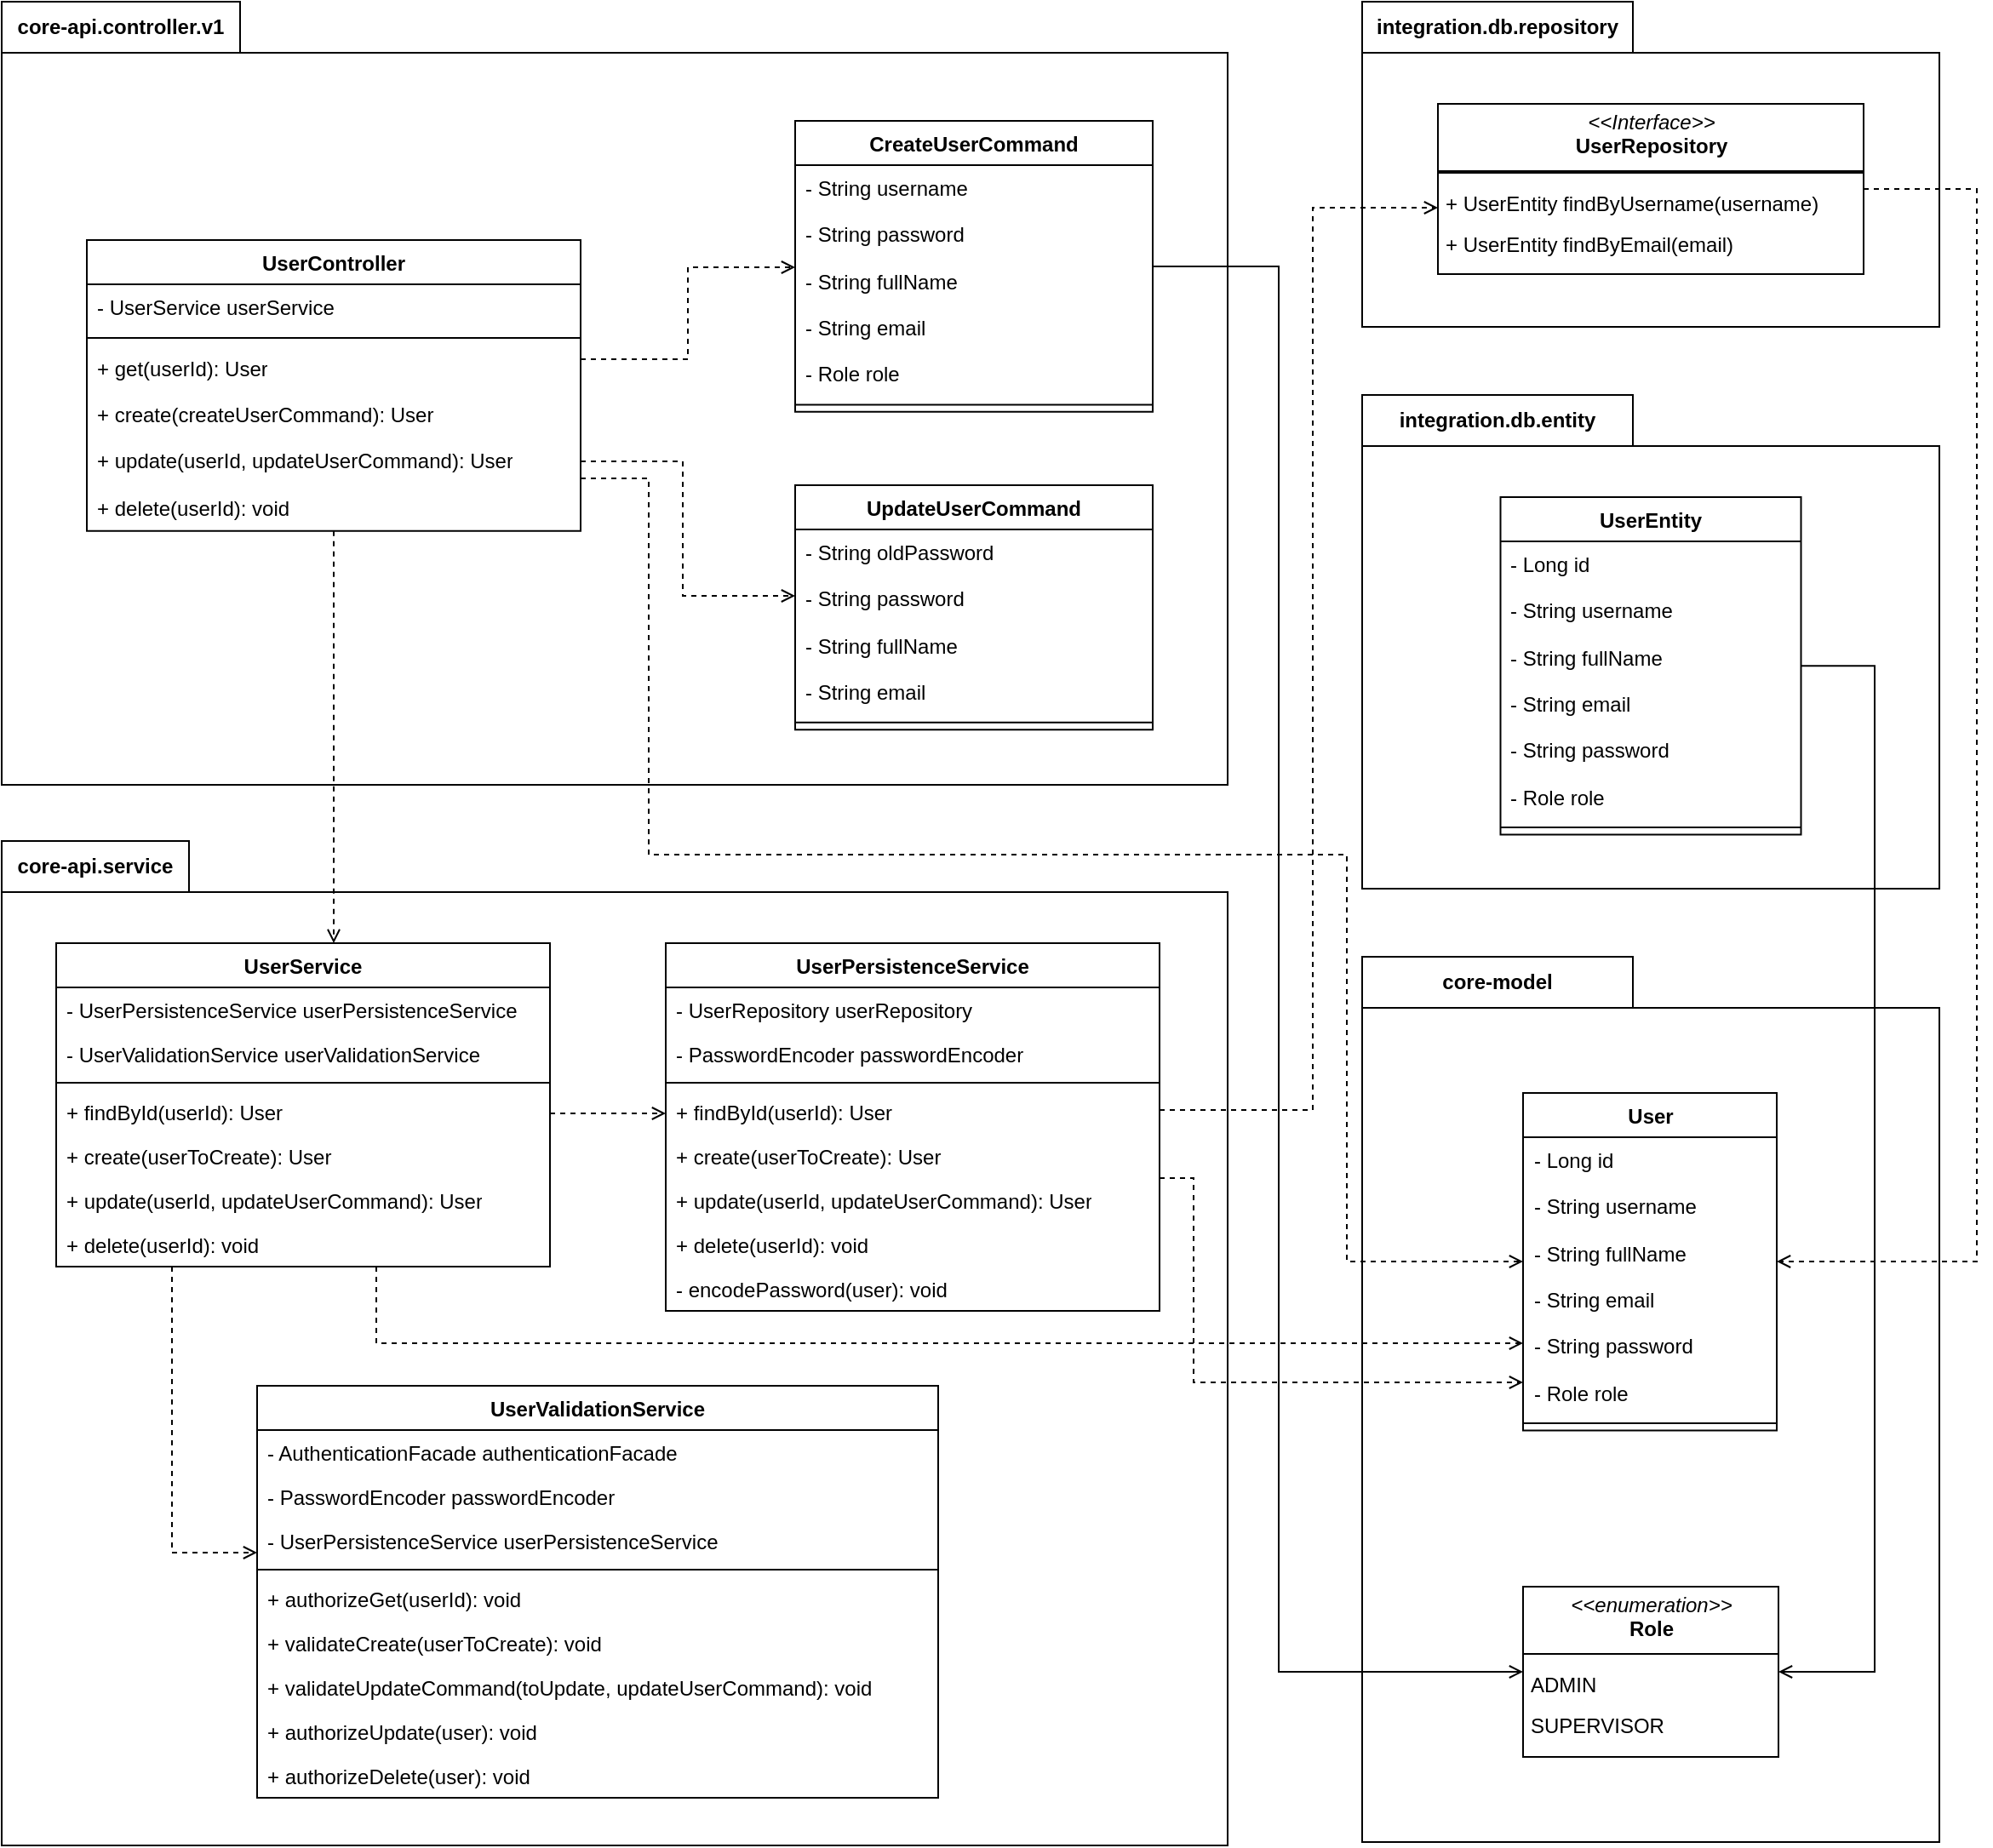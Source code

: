 <mxfile version="23.1.5" type="device">
  <diagram id="C5RBs43oDa-KdzZeNtuy" name="Page-1">
    <mxGraphModel dx="2441" dy="2596" grid="1" gridSize="10" guides="1" tooltips="1" connect="1" arrows="1" fold="1" page="1" pageScale="1" pageWidth="827" pageHeight="1169" math="0" shadow="0">
      <root>
        <mxCell id="WIyWlLk6GJQsqaUBKTNV-0" />
        <mxCell id="WIyWlLk6GJQsqaUBKTNV-1" parent="WIyWlLk6GJQsqaUBKTNV-0" />
        <mxCell id="2i044We6pkw58HE6b8VH-63" value="core-api.service" style="shape=folder;fontStyle=1;tabWidth=110;tabHeight=30;tabPosition=left;html=1;boundedLbl=1;labelInHeader=1;container=0;collapsible=0;whiteSpace=wrap;" parent="WIyWlLk6GJQsqaUBKTNV-1" vertex="1">
          <mxGeometry x="80" y="-618" width="720" height="590" as="geometry" />
        </mxCell>
        <mxCell id="2i044We6pkw58HE6b8VH-64" value="core-api.controller.v1" style="shape=folder;fontStyle=1;tabWidth=140;tabHeight=30;tabPosition=left;html=1;boundedLbl=1;labelInHeader=1;container=1;collapsible=0;whiteSpace=wrap;" parent="WIyWlLk6GJQsqaUBKTNV-1" vertex="1">
          <mxGeometry x="80" y="-1111" width="720" height="460" as="geometry" />
        </mxCell>
        <mxCell id="2i044We6pkw58HE6b8VH-65" value="" style="html=1;strokeColor=none;resizeWidth=1;resizeHeight=1;fillColor=none;part=1;connectable=0;allowArrows=0;deletable=0;whiteSpace=wrap;" parent="2i044We6pkw58HE6b8VH-64" vertex="1">
          <mxGeometry width="720.0" height="296.24" relative="1" as="geometry">
            <mxPoint y="30" as="offset" />
          </mxGeometry>
        </mxCell>
        <mxCell id="2i044We6pkw58HE6b8VH-66" value="" style="html=1;strokeColor=none;resizeWidth=1;resizeHeight=1;fillColor=none;part=1;connectable=0;allowArrows=0;deletable=0;whiteSpace=wrap;" parent="2i044We6pkw58HE6b8VH-64" vertex="1">
          <mxGeometry width="720.0" height="296.24" relative="1" as="geometry">
            <mxPoint x="10" y="40" as="offset" />
          </mxGeometry>
        </mxCell>
        <mxCell id="2i044We6pkw58HE6b8VH-93" value="UserController" style="swimlane;fontStyle=1;align=center;verticalAlign=top;childLayout=stackLayout;horizontal=1;startSize=26;horizontalStack=0;resizeParent=1;resizeParentMax=0;resizeLast=0;collapsible=1;marginBottom=0;whiteSpace=wrap;html=1;" parent="2i044We6pkw58HE6b8VH-64" vertex="1">
          <mxGeometry x="50" y="140.003" width="290" height="170.9" as="geometry" />
        </mxCell>
        <mxCell id="2i044We6pkw58HE6b8VH-94" value="- UserService userService" style="text;strokeColor=none;fillColor=none;align=left;verticalAlign=top;spacingLeft=4;spacingRight=4;overflow=hidden;rotatable=0;points=[[0,0.5],[1,0.5]];portConstraint=eastwest;whiteSpace=wrap;html=1;" parent="2i044We6pkw58HE6b8VH-93" vertex="1">
          <mxGeometry y="26" width="290" height="27.3" as="geometry" />
        </mxCell>
        <mxCell id="2i044We6pkw58HE6b8VH-97" value="" style="line;strokeWidth=1;fillColor=none;align=left;verticalAlign=middle;spacingTop=-1;spacingLeft=3;spacingRight=3;rotatable=0;labelPosition=right;points=[];portConstraint=eastwest;strokeColor=inherit;" parent="2i044We6pkw58HE6b8VH-93" vertex="1">
          <mxGeometry y="53.3" width="290" height="8.4" as="geometry" />
        </mxCell>
        <mxCell id="2i044We6pkw58HE6b8VH-98" value="+ get(userId): User" style="text;strokeColor=none;fillColor=none;align=left;verticalAlign=top;spacingLeft=4;spacingRight=4;overflow=hidden;rotatable=0;points=[[0,0.5],[1,0.5]];portConstraint=eastwest;whiteSpace=wrap;html=1;" parent="2i044We6pkw58HE6b8VH-93" vertex="1">
          <mxGeometry y="61.7" width="290" height="27.3" as="geometry" />
        </mxCell>
        <mxCell id="2i044We6pkw58HE6b8VH-178" value="+ create(createUserCommand): User" style="text;strokeColor=none;fillColor=none;align=left;verticalAlign=top;spacingLeft=4;spacingRight=4;overflow=hidden;rotatable=0;points=[[0,0.5],[1,0.5]];portConstraint=eastwest;whiteSpace=wrap;html=1;" parent="2i044We6pkw58HE6b8VH-93" vertex="1">
          <mxGeometry y="89" width="290" height="27.3" as="geometry" />
        </mxCell>
        <mxCell id="2i044We6pkw58HE6b8VH-179" value="+ update(userId, updateUserCommand): User" style="text;strokeColor=none;fillColor=none;align=left;verticalAlign=top;spacingLeft=4;spacingRight=4;overflow=hidden;rotatable=0;points=[[0,0.5],[1,0.5]];portConstraint=eastwest;whiteSpace=wrap;html=1;" parent="2i044We6pkw58HE6b8VH-93" vertex="1">
          <mxGeometry y="116.3" width="290" height="27.3" as="geometry" />
        </mxCell>
        <mxCell id="2i044We6pkw58HE6b8VH-180" value="+ delete(userId): void" style="text;strokeColor=none;fillColor=none;align=left;verticalAlign=top;spacingLeft=4;spacingRight=4;overflow=hidden;rotatable=0;points=[[0,0.5],[1,0.5]];portConstraint=eastwest;whiteSpace=wrap;html=1;" parent="2i044We6pkw58HE6b8VH-93" vertex="1">
          <mxGeometry y="143.6" width="290" height="27.3" as="geometry" />
        </mxCell>
        <mxCell id="2i044We6pkw58HE6b8VH-209" value="CreateUserCommand" style="swimlane;fontStyle=1;align=center;verticalAlign=top;childLayout=stackLayout;horizontal=1;startSize=26;horizontalStack=0;resizeParent=1;resizeParentMax=0;resizeLast=0;collapsible=1;marginBottom=0;whiteSpace=wrap;html=1;" parent="2i044We6pkw58HE6b8VH-64" vertex="1">
          <mxGeometry x="466" y="70" width="210" height="170.9" as="geometry" />
        </mxCell>
        <mxCell id="2i044We6pkw58HE6b8VH-210" value="- String username" style="text;strokeColor=none;fillColor=none;align=left;verticalAlign=top;spacingLeft=4;spacingRight=4;overflow=hidden;rotatable=0;points=[[0,0.5],[1,0.5]];portConstraint=eastwest;whiteSpace=wrap;html=1;" parent="2i044We6pkw58HE6b8VH-209" vertex="1">
          <mxGeometry y="26" width="210" height="27.3" as="geometry" />
        </mxCell>
        <mxCell id="2i044We6pkw58HE6b8VH-211" value="- String password" style="text;strokeColor=none;fillColor=none;align=left;verticalAlign=top;spacingLeft=4;spacingRight=4;overflow=hidden;rotatable=0;points=[[0,0.5],[1,0.5]];portConstraint=eastwest;whiteSpace=wrap;html=1;" parent="2i044We6pkw58HE6b8VH-209" vertex="1">
          <mxGeometry y="53.3" width="210" height="27.3" as="geometry" />
        </mxCell>
        <mxCell id="2i044We6pkw58HE6b8VH-219" value="- String fullName" style="text;strokeColor=none;fillColor=none;align=left;verticalAlign=top;spacingLeft=4;spacingRight=4;overflow=hidden;rotatable=0;points=[[0,0.5],[1,0.5]];portConstraint=eastwest;whiteSpace=wrap;html=1;" parent="2i044We6pkw58HE6b8VH-209" vertex="1">
          <mxGeometry y="80.6" width="210" height="27.3" as="geometry" />
        </mxCell>
        <mxCell id="2i044We6pkw58HE6b8VH-218" value="- String email" style="text;strokeColor=none;fillColor=none;align=left;verticalAlign=top;spacingLeft=4;spacingRight=4;overflow=hidden;rotatable=0;points=[[0,0.5],[1,0.5]];portConstraint=eastwest;whiteSpace=wrap;html=1;" parent="2i044We6pkw58HE6b8VH-209" vertex="1">
          <mxGeometry y="107.9" width="210" height="27.3" as="geometry" />
        </mxCell>
        <mxCell id="2i044We6pkw58HE6b8VH-217" value="- Role role" style="text;strokeColor=none;fillColor=none;align=left;verticalAlign=top;spacingLeft=4;spacingRight=4;overflow=hidden;rotatable=0;points=[[0,0.5],[1,0.5]];portConstraint=eastwest;whiteSpace=wrap;html=1;" parent="2i044We6pkw58HE6b8VH-209" vertex="1">
          <mxGeometry y="135.2" width="210" height="27.3" as="geometry" />
        </mxCell>
        <mxCell id="2i044We6pkw58HE6b8VH-212" value="" style="line;strokeWidth=1;fillColor=none;align=left;verticalAlign=middle;spacingTop=-1;spacingLeft=3;spacingRight=3;rotatable=0;labelPosition=right;points=[];portConstraint=eastwest;strokeColor=inherit;" parent="2i044We6pkw58HE6b8VH-209" vertex="1">
          <mxGeometry y="162.5" width="210" height="8.4" as="geometry" />
        </mxCell>
        <mxCell id="2i044We6pkw58HE6b8VH-220" value="UpdateUserCommand" style="swimlane;fontStyle=1;align=center;verticalAlign=top;childLayout=stackLayout;horizontal=1;startSize=26;horizontalStack=0;resizeParent=1;resizeParentMax=0;resizeLast=0;collapsible=1;marginBottom=0;whiteSpace=wrap;html=1;" parent="2i044We6pkw58HE6b8VH-64" vertex="1">
          <mxGeometry x="466" y="284" width="210" height="143.6" as="geometry" />
        </mxCell>
        <mxCell id="2i044We6pkw58HE6b8VH-221" value="- String oldPassword" style="text;strokeColor=none;fillColor=none;align=left;verticalAlign=top;spacingLeft=4;spacingRight=4;overflow=hidden;rotatable=0;points=[[0,0.5],[1,0.5]];portConstraint=eastwest;whiteSpace=wrap;html=1;" parent="2i044We6pkw58HE6b8VH-220" vertex="1">
          <mxGeometry y="26" width="210" height="27.3" as="geometry" />
        </mxCell>
        <mxCell id="2i044We6pkw58HE6b8VH-222" value="- String password" style="text;strokeColor=none;fillColor=none;align=left;verticalAlign=top;spacingLeft=4;spacingRight=4;overflow=hidden;rotatable=0;points=[[0,0.5],[1,0.5]];portConstraint=eastwest;whiteSpace=wrap;html=1;" parent="2i044We6pkw58HE6b8VH-220" vertex="1">
          <mxGeometry y="53.3" width="210" height="27.3" as="geometry" />
        </mxCell>
        <mxCell id="2i044We6pkw58HE6b8VH-223" value="- String fullName" style="text;strokeColor=none;fillColor=none;align=left;verticalAlign=top;spacingLeft=4;spacingRight=4;overflow=hidden;rotatable=0;points=[[0,0.5],[1,0.5]];portConstraint=eastwest;whiteSpace=wrap;html=1;" parent="2i044We6pkw58HE6b8VH-220" vertex="1">
          <mxGeometry y="80.6" width="210" height="27.3" as="geometry" />
        </mxCell>
        <mxCell id="2i044We6pkw58HE6b8VH-224" value="- String email" style="text;strokeColor=none;fillColor=none;align=left;verticalAlign=top;spacingLeft=4;spacingRight=4;overflow=hidden;rotatable=0;points=[[0,0.5],[1,0.5]];portConstraint=eastwest;whiteSpace=wrap;html=1;" parent="2i044We6pkw58HE6b8VH-220" vertex="1">
          <mxGeometry y="107.9" width="210" height="27.3" as="geometry" />
        </mxCell>
        <mxCell id="2i044We6pkw58HE6b8VH-226" value="" style="line;strokeWidth=1;fillColor=none;align=left;verticalAlign=middle;spacingTop=-1;spacingLeft=3;spacingRight=3;rotatable=0;labelPosition=right;points=[];portConstraint=eastwest;strokeColor=inherit;" parent="2i044We6pkw58HE6b8VH-220" vertex="1">
          <mxGeometry y="135.2" width="210" height="8.4" as="geometry" />
        </mxCell>
        <mxCell id="2i044We6pkw58HE6b8VH-227" style="edgeStyle=orthogonalEdgeStyle;rounded=0;orthogonalLoop=1;jettySize=auto;html=1;endArrow=open;endFill=0;dashed=1;" parent="2i044We6pkw58HE6b8VH-64" source="2i044We6pkw58HE6b8VH-93" target="2i044We6pkw58HE6b8VH-209" edge="1">
          <mxGeometry relative="1" as="geometry">
            <Array as="points">
              <mxPoint x="403" y="210" />
              <mxPoint x="403" y="156" />
            </Array>
            <mxPoint x="205" y="348" as="sourcePoint" />
            <mxPoint x="205" y="572" as="targetPoint" />
          </mxGeometry>
        </mxCell>
        <mxCell id="2i044We6pkw58HE6b8VH-228" style="edgeStyle=orthogonalEdgeStyle;rounded=0;orthogonalLoop=1;jettySize=auto;html=1;endArrow=open;endFill=0;dashed=1;" parent="2i044We6pkw58HE6b8VH-64" source="2i044We6pkw58HE6b8VH-93" target="2i044We6pkw58HE6b8VH-220" edge="1">
          <mxGeometry relative="1" as="geometry">
            <Array as="points">
              <mxPoint x="400" y="270" />
              <mxPoint x="400" y="349" />
            </Array>
            <mxPoint x="350" y="220" as="sourcePoint" />
            <mxPoint x="476" y="166" as="targetPoint" />
          </mxGeometry>
        </mxCell>
        <mxCell id="2i044We6pkw58HE6b8VH-90" style="edgeStyle=orthogonalEdgeStyle;rounded=0;orthogonalLoop=1;jettySize=auto;html=1;endArrow=open;endFill=0;dashed=1;" parent="WIyWlLk6GJQsqaUBKTNV-1" source="2i044We6pkw58HE6b8VH-93" target="2i044We6pkw58HE6b8VH-100" edge="1">
          <mxGeometry relative="1" as="geometry">
            <Array as="points">
              <mxPoint x="255" y="-840" />
              <mxPoint x="255" y="-840" />
            </Array>
          </mxGeometry>
        </mxCell>
        <mxCell id="2i044We6pkw58HE6b8VH-92" style="edgeStyle=orthogonalEdgeStyle;rounded=0;orthogonalLoop=1;jettySize=auto;html=1;dashed=1;endArrow=open;endFill=0;" parent="WIyWlLk6GJQsqaUBKTNV-1" source="2i044We6pkw58HE6b8VH-100" target="2i044We6pkw58HE6b8VH-189" edge="1">
          <mxGeometry relative="1" as="geometry">
            <Array as="points">
              <mxPoint x="440" y="-458" />
              <mxPoint x="440" y="-458" />
            </Array>
            <mxPoint x="255" y="-349.33" as="targetPoint" />
          </mxGeometry>
        </mxCell>
        <mxCell id="2i044We6pkw58HE6b8VH-99" style="edgeStyle=orthogonalEdgeStyle;rounded=0;orthogonalLoop=1;jettySize=auto;html=1;endArrow=open;endFill=0;dashed=1;" parent="WIyWlLk6GJQsqaUBKTNV-1" source="2i044We6pkw58HE6b8VH-100" target="2i044We6pkw58HE6b8VH-198" edge="1">
          <mxGeometry relative="1" as="geometry">
            <Array as="points">
              <mxPoint x="180" y="-200" />
            </Array>
            <mxPoint x="255" y="-349.33" as="targetPoint" />
          </mxGeometry>
        </mxCell>
        <mxCell id="2i044We6pkw58HE6b8VH-100" value="UserService" style="swimlane;fontStyle=1;align=center;verticalAlign=top;childLayout=stackLayout;horizontal=1;startSize=26;horizontalStack=0;resizeParent=1;resizeParentMax=0;resizeLast=0;collapsible=1;marginBottom=0;whiteSpace=wrap;html=1;" parent="WIyWlLk6GJQsqaUBKTNV-1" vertex="1">
          <mxGeometry x="112" y="-558" width="290" height="190" as="geometry" />
        </mxCell>
        <mxCell id="2i044We6pkw58HE6b8VH-101" value="- UserPersistenceService userPersistenceService" style="text;strokeColor=none;fillColor=none;align=left;verticalAlign=top;spacingLeft=4;spacingRight=4;overflow=hidden;rotatable=0;points=[[0,0.5],[1,0.5]];portConstraint=eastwest;whiteSpace=wrap;html=1;" parent="2i044We6pkw58HE6b8VH-100" vertex="1">
          <mxGeometry y="26" width="290" height="26" as="geometry" />
        </mxCell>
        <mxCell id="2i044We6pkw58HE6b8VH-182" value="- UserValidationService userValidationService" style="text;strokeColor=none;fillColor=none;align=left;verticalAlign=top;spacingLeft=4;spacingRight=4;overflow=hidden;rotatable=0;points=[[0,0.5],[1,0.5]];portConstraint=eastwest;whiteSpace=wrap;html=1;" parent="2i044We6pkw58HE6b8VH-100" vertex="1">
          <mxGeometry y="52" width="290" height="26" as="geometry" />
        </mxCell>
        <mxCell id="2i044We6pkw58HE6b8VH-102" value="" style="line;strokeWidth=1;fillColor=none;align=left;verticalAlign=middle;spacingTop=-1;spacingLeft=3;spacingRight=3;rotatable=0;labelPosition=right;points=[];portConstraint=eastwest;strokeColor=inherit;" parent="2i044We6pkw58HE6b8VH-100" vertex="1">
          <mxGeometry y="78" width="290" height="8" as="geometry" />
        </mxCell>
        <mxCell id="2i044We6pkw58HE6b8VH-103" value="+ findById(userId): User" style="text;strokeColor=none;fillColor=none;align=left;verticalAlign=top;spacingLeft=4;spacingRight=4;overflow=hidden;rotatable=0;points=[[0,0.5],[1,0.5]];portConstraint=eastwest;whiteSpace=wrap;html=1;" parent="2i044We6pkw58HE6b8VH-100" vertex="1">
          <mxGeometry y="86" width="290" height="26" as="geometry" />
        </mxCell>
        <mxCell id="2i044We6pkw58HE6b8VH-183" value="+ create(userToCreate): User" style="text;strokeColor=none;fillColor=none;align=left;verticalAlign=top;spacingLeft=4;spacingRight=4;overflow=hidden;rotatable=0;points=[[0,0.5],[1,0.5]];portConstraint=eastwest;whiteSpace=wrap;html=1;" parent="2i044We6pkw58HE6b8VH-100" vertex="1">
          <mxGeometry y="112" width="290" height="26" as="geometry" />
        </mxCell>
        <mxCell id="2i044We6pkw58HE6b8VH-184" value="+ update(userId, updateUserCommand): User" style="text;strokeColor=none;fillColor=none;align=left;verticalAlign=top;spacingLeft=4;spacingRight=4;overflow=hidden;rotatable=0;points=[[0,0.5],[1,0.5]];portConstraint=eastwest;whiteSpace=wrap;html=1;" parent="2i044We6pkw58HE6b8VH-100" vertex="1">
          <mxGeometry y="138" width="290" height="26" as="geometry" />
        </mxCell>
        <mxCell id="2i044We6pkw58HE6b8VH-185" value="+ delete(userId): void" style="text;strokeColor=none;fillColor=none;align=left;verticalAlign=top;spacingLeft=4;spacingRight=4;overflow=hidden;rotatable=0;points=[[0,0.5],[1,0.5]];portConstraint=eastwest;whiteSpace=wrap;html=1;" parent="2i044We6pkw58HE6b8VH-100" vertex="1">
          <mxGeometry y="164" width="290" height="26" as="geometry" />
        </mxCell>
        <mxCell id="2i044We6pkw58HE6b8VH-189" value="UserPersistenceService" style="swimlane;fontStyle=1;align=center;verticalAlign=top;childLayout=stackLayout;horizontal=1;startSize=26;horizontalStack=0;resizeParent=1;resizeParentMax=0;resizeLast=0;collapsible=1;marginBottom=0;whiteSpace=wrap;html=1;" parent="WIyWlLk6GJQsqaUBKTNV-1" vertex="1">
          <mxGeometry x="470" y="-558" width="290" height="216" as="geometry" />
        </mxCell>
        <mxCell id="2i044We6pkw58HE6b8VH-190" value="- UserRepository userRepository" style="text;strokeColor=none;fillColor=none;align=left;verticalAlign=top;spacingLeft=4;spacingRight=4;overflow=hidden;rotatable=0;points=[[0,0.5],[1,0.5]];portConstraint=eastwest;whiteSpace=wrap;html=1;" parent="2i044We6pkw58HE6b8VH-189" vertex="1">
          <mxGeometry y="26" width="290" height="26" as="geometry" />
        </mxCell>
        <mxCell id="2i044We6pkw58HE6b8VH-191" value="- PasswordEncoder passwordEncoder" style="text;strokeColor=none;fillColor=none;align=left;verticalAlign=top;spacingLeft=4;spacingRight=4;overflow=hidden;rotatable=0;points=[[0,0.5],[1,0.5]];portConstraint=eastwest;whiteSpace=wrap;html=1;" parent="2i044We6pkw58HE6b8VH-189" vertex="1">
          <mxGeometry y="52" width="290" height="26" as="geometry" />
        </mxCell>
        <mxCell id="2i044We6pkw58HE6b8VH-192" value="" style="line;strokeWidth=1;fillColor=none;align=left;verticalAlign=middle;spacingTop=-1;spacingLeft=3;spacingRight=3;rotatable=0;labelPosition=right;points=[];portConstraint=eastwest;strokeColor=inherit;" parent="2i044We6pkw58HE6b8VH-189" vertex="1">
          <mxGeometry y="78" width="290" height="8" as="geometry" />
        </mxCell>
        <mxCell id="2i044We6pkw58HE6b8VH-193" value="+ findById(userId): User" style="text;strokeColor=none;fillColor=none;align=left;verticalAlign=top;spacingLeft=4;spacingRight=4;overflow=hidden;rotatable=0;points=[[0,0.5],[1,0.5]];portConstraint=eastwest;whiteSpace=wrap;html=1;" parent="2i044We6pkw58HE6b8VH-189" vertex="1">
          <mxGeometry y="86" width="290" height="26" as="geometry" />
        </mxCell>
        <mxCell id="2i044We6pkw58HE6b8VH-194" value="+ create(userToCreate): User" style="text;strokeColor=none;fillColor=none;align=left;verticalAlign=top;spacingLeft=4;spacingRight=4;overflow=hidden;rotatable=0;points=[[0,0.5],[1,0.5]];portConstraint=eastwest;whiteSpace=wrap;html=1;" parent="2i044We6pkw58HE6b8VH-189" vertex="1">
          <mxGeometry y="112" width="290" height="26" as="geometry" />
        </mxCell>
        <mxCell id="2i044We6pkw58HE6b8VH-195" value="+ update(userId, updateUserCommand): User" style="text;strokeColor=none;fillColor=none;align=left;verticalAlign=top;spacingLeft=4;spacingRight=4;overflow=hidden;rotatable=0;points=[[0,0.5],[1,0.5]];portConstraint=eastwest;whiteSpace=wrap;html=1;" parent="2i044We6pkw58HE6b8VH-189" vertex="1">
          <mxGeometry y="138" width="290" height="26" as="geometry" />
        </mxCell>
        <mxCell id="2i044We6pkw58HE6b8VH-196" value="+ delete(userId): void" style="text;strokeColor=none;fillColor=none;align=left;verticalAlign=top;spacingLeft=4;spacingRight=4;overflow=hidden;rotatable=0;points=[[0,0.5],[1,0.5]];portConstraint=eastwest;whiteSpace=wrap;html=1;" parent="2i044We6pkw58HE6b8VH-189" vertex="1">
          <mxGeometry y="164" width="290" height="26" as="geometry" />
        </mxCell>
        <mxCell id="2i044We6pkw58HE6b8VH-197" value="- encodePassword(user): void" style="text;strokeColor=none;fillColor=none;align=left;verticalAlign=top;spacingLeft=4;spacingRight=4;overflow=hidden;rotatable=0;points=[[0,0.5],[1,0.5]];portConstraint=eastwest;whiteSpace=wrap;html=1;" parent="2i044We6pkw58HE6b8VH-189" vertex="1">
          <mxGeometry y="190" width="290" height="26" as="geometry" />
        </mxCell>
        <mxCell id="2i044We6pkw58HE6b8VH-198" value="UserValidationService" style="swimlane;fontStyle=1;align=center;verticalAlign=top;childLayout=stackLayout;horizontal=1;startSize=26;horizontalStack=0;resizeParent=1;resizeParentMax=0;resizeLast=0;collapsible=1;marginBottom=0;whiteSpace=wrap;html=1;" parent="WIyWlLk6GJQsqaUBKTNV-1" vertex="1">
          <mxGeometry x="230" y="-298" width="400" height="242" as="geometry" />
        </mxCell>
        <mxCell id="2i044We6pkw58HE6b8VH-199" value="- AuthenticationFacade authenticationFacade" style="text;strokeColor=none;fillColor=none;align=left;verticalAlign=top;spacingLeft=4;spacingRight=4;overflow=hidden;rotatable=0;points=[[0,0.5],[1,0.5]];portConstraint=eastwest;whiteSpace=wrap;html=1;" parent="2i044We6pkw58HE6b8VH-198" vertex="1">
          <mxGeometry y="26" width="400" height="26" as="geometry" />
        </mxCell>
        <mxCell id="2i044We6pkw58HE6b8VH-200" value="- PasswordEncoder passwordEncoder" style="text;strokeColor=none;fillColor=none;align=left;verticalAlign=top;spacingLeft=4;spacingRight=4;overflow=hidden;rotatable=0;points=[[0,0.5],[1,0.5]];portConstraint=eastwest;whiteSpace=wrap;html=1;" parent="2i044We6pkw58HE6b8VH-198" vertex="1">
          <mxGeometry y="52" width="400" height="26" as="geometry" />
        </mxCell>
        <mxCell id="2i044We6pkw58HE6b8VH-207" value="- UserPersistenceService userPersistenceService" style="text;strokeColor=none;fillColor=none;align=left;verticalAlign=top;spacingLeft=4;spacingRight=4;overflow=hidden;rotatable=0;points=[[0,0.5],[1,0.5]];portConstraint=eastwest;whiteSpace=wrap;html=1;" parent="2i044We6pkw58HE6b8VH-198" vertex="1">
          <mxGeometry y="78" width="400" height="26" as="geometry" />
        </mxCell>
        <mxCell id="2i044We6pkw58HE6b8VH-201" value="" style="line;strokeWidth=1;fillColor=none;align=left;verticalAlign=middle;spacingTop=-1;spacingLeft=3;spacingRight=3;rotatable=0;labelPosition=right;points=[];portConstraint=eastwest;strokeColor=inherit;" parent="2i044We6pkw58HE6b8VH-198" vertex="1">
          <mxGeometry y="104" width="400" height="8" as="geometry" />
        </mxCell>
        <mxCell id="2i044We6pkw58HE6b8VH-202" value="+ authorizeGet(userId): void" style="text;strokeColor=none;fillColor=none;align=left;verticalAlign=top;spacingLeft=4;spacingRight=4;overflow=hidden;rotatable=0;points=[[0,0.5],[1,0.5]];portConstraint=eastwest;whiteSpace=wrap;html=1;" parent="2i044We6pkw58HE6b8VH-198" vertex="1">
          <mxGeometry y="112" width="400" height="26" as="geometry" />
        </mxCell>
        <mxCell id="2i044We6pkw58HE6b8VH-203" value="+ validateCreate(userToCreate): void" style="text;strokeColor=none;fillColor=none;align=left;verticalAlign=top;spacingLeft=4;spacingRight=4;overflow=hidden;rotatable=0;points=[[0,0.5],[1,0.5]];portConstraint=eastwest;whiteSpace=wrap;html=1;" parent="2i044We6pkw58HE6b8VH-198" vertex="1">
          <mxGeometry y="138" width="400" height="26" as="geometry" />
        </mxCell>
        <mxCell id="2i044We6pkw58HE6b8VH-204" value="+ validateUpdateCommand(toUpdate, updateUserCommand): void" style="text;strokeColor=none;fillColor=none;align=left;verticalAlign=top;spacingLeft=4;spacingRight=4;overflow=hidden;rotatable=0;points=[[0,0.5],[1,0.5]];portConstraint=eastwest;whiteSpace=wrap;html=1;" parent="2i044We6pkw58HE6b8VH-198" vertex="1">
          <mxGeometry y="164" width="400" height="26" as="geometry" />
        </mxCell>
        <mxCell id="2i044We6pkw58HE6b8VH-205" value="+ authorizeUpdate(user): void" style="text;strokeColor=none;fillColor=none;align=left;verticalAlign=top;spacingLeft=4;spacingRight=4;overflow=hidden;rotatable=0;points=[[0,0.5],[1,0.5]];portConstraint=eastwest;whiteSpace=wrap;html=1;" parent="2i044We6pkw58HE6b8VH-198" vertex="1">
          <mxGeometry y="190" width="400" height="26" as="geometry" />
        </mxCell>
        <mxCell id="2i044We6pkw58HE6b8VH-206" value="+ authorizeDelete(user): void" style="text;strokeColor=none;fillColor=none;align=left;verticalAlign=top;spacingLeft=4;spacingRight=4;overflow=hidden;rotatable=0;points=[[0,0.5],[1,0.5]];portConstraint=eastwest;whiteSpace=wrap;html=1;" parent="2i044We6pkw58HE6b8VH-198" vertex="1">
          <mxGeometry y="216" width="400" height="26" as="geometry" />
        </mxCell>
        <mxCell id="2i044We6pkw58HE6b8VH-229" value="integration.db.repository" style="shape=folder;fontStyle=1;tabWidth=159;tabHeight=30;tabPosition=left;html=1;boundedLbl=1;labelInHeader=1;container=1;collapsible=0;whiteSpace=wrap;" parent="WIyWlLk6GJQsqaUBKTNV-1" vertex="1">
          <mxGeometry x="879" y="-1111" width="339" height="191" as="geometry" />
        </mxCell>
        <mxCell id="2i044We6pkw58HE6b8VH-230" value="" style="html=1;strokeColor=none;resizeWidth=1;resizeHeight=1;fillColor=none;part=1;connectable=0;allowArrows=0;deletable=0;whiteSpace=wrap;" parent="2i044We6pkw58HE6b8VH-229" vertex="1">
          <mxGeometry width="329.0" height="123.004" relative="1" as="geometry">
            <mxPoint y="30" as="offset" />
          </mxGeometry>
        </mxCell>
        <mxCell id="2i044We6pkw58HE6b8VH-231" value="" style="html=1;strokeColor=none;resizeWidth=1;resizeHeight=1;fillColor=none;part=1;connectable=0;allowArrows=0;deletable=0;whiteSpace=wrap;" parent="2i044We6pkw58HE6b8VH-229" vertex="1">
          <mxGeometry width="329.0" height="123.004" relative="1" as="geometry">
            <mxPoint x="10" y="40" as="offset" />
          </mxGeometry>
        </mxCell>
        <mxCell id="2i044We6pkw58HE6b8VH-255" value="&lt;p style=&quot;margin: 4px 0px 0px; text-align: center; font-size: 12px;&quot;&gt;&lt;i style=&quot;font-size: 12px;&quot;&gt;&amp;lt;&amp;lt;Interface&amp;gt;&amp;gt;&lt;/i&gt;&lt;br style=&quot;font-size: 12px;&quot;&gt;&lt;b style=&quot;font-size: 12px;&quot;&gt;UserRepository&lt;/b&gt;&lt;/p&gt;&lt;hr style=&quot;border-style: solid; font-size: 12px;&quot;&gt;&lt;p style=&quot;margin: 0px 0px 0px 4px; font-size: 12px; line-height: 200%;&quot;&gt;+ UserEntity findByUsername(username)&lt;br style=&quot;font-size: 12px;&quot;&gt;&lt;/p&gt;&lt;p style=&quot;margin: 0px 0px 0px 4px; font-size: 12px; line-height: 200%;&quot;&gt;+ UserEntity findByEmail(email)&lt;/p&gt;" style="verticalAlign=top;align=left;overflow=fill;html=1;whiteSpace=wrap;fontSize=12;spacing=2;" parent="2i044We6pkw58HE6b8VH-229" vertex="1">
          <mxGeometry x="44.5" y="60" width="250" height="100" as="geometry" />
        </mxCell>
        <mxCell id="2i044We6pkw58HE6b8VH-256" style="edgeStyle=orthogonalEdgeStyle;rounded=0;orthogonalLoop=1;jettySize=auto;html=1;endArrow=open;endFill=0;dashed=1;" parent="WIyWlLk6GJQsqaUBKTNV-1" source="2i044We6pkw58HE6b8VH-189" target="2i044We6pkw58HE6b8VH-255" edge="1">
          <mxGeometry relative="1" as="geometry">
            <Array as="points">
              <mxPoint x="850" y="-460" />
              <mxPoint x="850" y="-990" />
            </Array>
            <mxPoint x="430" y="-891" as="sourcePoint" />
            <mxPoint x="556" y="-945" as="targetPoint" />
          </mxGeometry>
        </mxCell>
        <mxCell id="2i044We6pkw58HE6b8VH-257" value="integration.db.entity" style="shape=folder;fontStyle=1;tabWidth=159;tabHeight=30;tabPosition=left;html=1;boundedLbl=1;labelInHeader=1;container=1;collapsible=0;whiteSpace=wrap;" parent="WIyWlLk6GJQsqaUBKTNV-1" vertex="1">
          <mxGeometry x="879" y="-880" width="339" height="290" as="geometry" />
        </mxCell>
        <mxCell id="2i044We6pkw58HE6b8VH-258" value="" style="html=1;strokeColor=none;resizeWidth=1;resizeHeight=1;fillColor=none;part=1;connectable=0;allowArrows=0;deletable=0;whiteSpace=wrap;" parent="2i044We6pkw58HE6b8VH-257" vertex="1">
          <mxGeometry width="329.0" height="145.386" relative="1" as="geometry">
            <mxPoint y="30" as="offset" />
          </mxGeometry>
        </mxCell>
        <mxCell id="2i044We6pkw58HE6b8VH-259" value="" style="html=1;strokeColor=none;resizeWidth=1;resizeHeight=1;fillColor=none;part=1;connectable=0;allowArrows=0;deletable=0;whiteSpace=wrap;" parent="2i044We6pkw58HE6b8VH-257" vertex="1">
          <mxGeometry width="329.0" height="145.386" relative="1" as="geometry">
            <mxPoint x="10" y="40" as="offset" />
          </mxGeometry>
        </mxCell>
        <mxCell id="2i044We6pkw58HE6b8VH-261" value="UserEntity" style="swimlane;fontStyle=1;align=center;verticalAlign=top;childLayout=stackLayout;horizontal=1;startSize=26;horizontalStack=0;resizeParent=1;resizeParentMax=0;resizeLast=0;collapsible=1;marginBottom=0;whiteSpace=wrap;html=1;" parent="2i044We6pkw58HE6b8VH-257" vertex="1">
          <mxGeometry x="81.25" y="60" width="176.5" height="198.2" as="geometry" />
        </mxCell>
        <mxCell id="2i044We6pkw58HE6b8VH-262" value="- Long id" style="text;strokeColor=none;fillColor=none;align=left;verticalAlign=top;spacingLeft=4;spacingRight=4;overflow=hidden;rotatable=0;points=[[0,0.5],[1,0.5]];portConstraint=eastwest;whiteSpace=wrap;html=1;" parent="2i044We6pkw58HE6b8VH-261" vertex="1">
          <mxGeometry y="26" width="176.5" height="27.3" as="geometry" />
        </mxCell>
        <mxCell id="2i044We6pkw58HE6b8VH-263" value="- String username" style="text;strokeColor=none;fillColor=none;align=left;verticalAlign=top;spacingLeft=4;spacingRight=4;overflow=hidden;rotatable=0;points=[[0,0.5],[1,0.5]];portConstraint=eastwest;whiteSpace=wrap;html=1;" parent="2i044We6pkw58HE6b8VH-261" vertex="1">
          <mxGeometry y="53.3" width="176.5" height="27.3" as="geometry" />
        </mxCell>
        <mxCell id="2i044We6pkw58HE6b8VH-264" value="- String fullName" style="text;strokeColor=none;fillColor=none;align=left;verticalAlign=top;spacingLeft=4;spacingRight=4;overflow=hidden;rotatable=0;points=[[0,0.5],[1,0.5]];portConstraint=eastwest;whiteSpace=wrap;html=1;" parent="2i044We6pkw58HE6b8VH-261" vertex="1">
          <mxGeometry y="80.6" width="176.5" height="27.3" as="geometry" />
        </mxCell>
        <mxCell id="2i044We6pkw58HE6b8VH-265" value="- String email" style="text;strokeColor=none;fillColor=none;align=left;verticalAlign=top;spacingLeft=4;spacingRight=4;overflow=hidden;rotatable=0;points=[[0,0.5],[1,0.5]];portConstraint=eastwest;whiteSpace=wrap;html=1;" parent="2i044We6pkw58HE6b8VH-261" vertex="1">
          <mxGeometry y="107.9" width="176.5" height="27.3" as="geometry" />
        </mxCell>
        <mxCell id="2i044We6pkw58HE6b8VH-268" value="- String password" style="text;strokeColor=none;fillColor=none;align=left;verticalAlign=top;spacingLeft=4;spacingRight=4;overflow=hidden;rotatable=0;points=[[0,0.5],[1,0.5]];portConstraint=eastwest;whiteSpace=wrap;html=1;" parent="2i044We6pkw58HE6b8VH-261" vertex="1">
          <mxGeometry y="135.2" width="176.5" height="27.3" as="geometry" />
        </mxCell>
        <mxCell id="2i044We6pkw58HE6b8VH-266" value="- Role role" style="text;strokeColor=none;fillColor=none;align=left;verticalAlign=top;spacingLeft=4;spacingRight=4;overflow=hidden;rotatable=0;points=[[0,0.5],[1,0.5]];portConstraint=eastwest;whiteSpace=wrap;html=1;" parent="2i044We6pkw58HE6b8VH-261" vertex="1">
          <mxGeometry y="162.5" width="176.5" height="27.3" as="geometry" />
        </mxCell>
        <mxCell id="2i044We6pkw58HE6b8VH-267" value="" style="line;strokeWidth=1;fillColor=none;align=left;verticalAlign=middle;spacingTop=-1;spacingLeft=3;spacingRight=3;rotatable=0;labelPosition=right;points=[];portConstraint=eastwest;strokeColor=inherit;" parent="2i044We6pkw58HE6b8VH-261" vertex="1">
          <mxGeometry y="189.8" width="176.5" height="8.4" as="geometry" />
        </mxCell>
        <mxCell id="2i044We6pkw58HE6b8VH-269" value="core-model" style="shape=folder;fontStyle=1;tabWidth=159;tabHeight=30;tabPosition=left;html=1;boundedLbl=1;labelInHeader=1;container=1;collapsible=0;whiteSpace=wrap;" parent="WIyWlLk6GJQsqaUBKTNV-1" vertex="1">
          <mxGeometry x="879" y="-550" width="339" height="520" as="geometry" />
        </mxCell>
        <mxCell id="2i044We6pkw58HE6b8VH-270" value="" style="html=1;strokeColor=none;resizeWidth=1;resizeHeight=1;fillColor=none;part=1;connectable=0;allowArrows=0;deletable=0;whiteSpace=wrap;" parent="2i044We6pkw58HE6b8VH-269" vertex="1">
          <mxGeometry width="329.0" height="260.693" relative="1" as="geometry">
            <mxPoint y="30" as="offset" />
          </mxGeometry>
        </mxCell>
        <mxCell id="2i044We6pkw58HE6b8VH-271" value="" style="html=1;strokeColor=none;resizeWidth=1;resizeHeight=1;fillColor=none;part=1;connectable=0;allowArrows=0;deletable=0;whiteSpace=wrap;" parent="2i044We6pkw58HE6b8VH-269" vertex="1">
          <mxGeometry width="329.0" height="260.693" relative="1" as="geometry">
            <mxPoint x="10" y="40" as="offset" />
          </mxGeometry>
        </mxCell>
        <mxCell id="2i044We6pkw58HE6b8VH-280" value="&lt;p style=&quot;margin:0px;margin-top:4px;text-align:center;&quot;&gt;&lt;i&gt;&amp;lt;&amp;lt;enumeration&amp;gt;&amp;gt;&lt;/i&gt;&lt;br&gt;&lt;b&gt;Role&lt;/b&gt;&lt;/p&gt;&lt;hr size=&quot;1&quot; style=&quot;border-style:solid;&quot;&gt;&lt;p style=&quot;margin: 0px 0px 0px 4px; line-height: 200%;&quot;&gt;ADMIN&lt;/p&gt;&lt;p style=&quot;margin: 0px 0px 0px 4px; line-height: 200%;&quot;&gt;SUPERVISOR&lt;/p&gt;" style="verticalAlign=top;align=left;overflow=fill;html=1;whiteSpace=wrap;" parent="2i044We6pkw58HE6b8VH-269" vertex="1">
          <mxGeometry x="94.5" y="370" width="150" height="100" as="geometry" />
        </mxCell>
        <mxCell id="2i044We6pkw58HE6b8VH-272" value="User" style="swimlane;fontStyle=1;align=center;verticalAlign=top;childLayout=stackLayout;horizontal=1;startSize=26;horizontalStack=0;resizeParent=1;resizeParentMax=0;resizeLast=0;collapsible=1;marginBottom=0;whiteSpace=wrap;html=1;" parent="2i044We6pkw58HE6b8VH-269" vertex="1">
          <mxGeometry x="94.5" y="80" width="149" height="198.2" as="geometry" />
        </mxCell>
        <mxCell id="2i044We6pkw58HE6b8VH-273" value="- Long id" style="text;strokeColor=none;fillColor=none;align=left;verticalAlign=top;spacingLeft=4;spacingRight=4;overflow=hidden;rotatable=0;points=[[0,0.5],[1,0.5]];portConstraint=eastwest;whiteSpace=wrap;html=1;" parent="2i044We6pkw58HE6b8VH-272" vertex="1">
          <mxGeometry y="26" width="149" height="27.3" as="geometry" />
        </mxCell>
        <mxCell id="2i044We6pkw58HE6b8VH-274" value="- String username" style="text;strokeColor=none;fillColor=none;align=left;verticalAlign=top;spacingLeft=4;spacingRight=4;overflow=hidden;rotatable=0;points=[[0,0.5],[1,0.5]];portConstraint=eastwest;whiteSpace=wrap;html=1;" parent="2i044We6pkw58HE6b8VH-272" vertex="1">
          <mxGeometry y="53.3" width="149" height="27.3" as="geometry" />
        </mxCell>
        <mxCell id="2i044We6pkw58HE6b8VH-275" value="- String fullName" style="text;strokeColor=none;fillColor=none;align=left;verticalAlign=top;spacingLeft=4;spacingRight=4;overflow=hidden;rotatable=0;points=[[0,0.5],[1,0.5]];portConstraint=eastwest;whiteSpace=wrap;html=1;" parent="2i044We6pkw58HE6b8VH-272" vertex="1">
          <mxGeometry y="80.6" width="149" height="27.3" as="geometry" />
        </mxCell>
        <mxCell id="2i044We6pkw58HE6b8VH-276" value="- String email" style="text;strokeColor=none;fillColor=none;align=left;verticalAlign=top;spacingLeft=4;spacingRight=4;overflow=hidden;rotatable=0;points=[[0,0.5],[1,0.5]];portConstraint=eastwest;whiteSpace=wrap;html=1;" parent="2i044We6pkw58HE6b8VH-272" vertex="1">
          <mxGeometry y="107.9" width="149" height="27.3" as="geometry" />
        </mxCell>
        <mxCell id="2i044We6pkw58HE6b8VH-277" value="- String password" style="text;strokeColor=none;fillColor=none;align=left;verticalAlign=top;spacingLeft=4;spacingRight=4;overflow=hidden;rotatable=0;points=[[0,0.5],[1,0.5]];portConstraint=eastwest;whiteSpace=wrap;html=1;" parent="2i044We6pkw58HE6b8VH-272" vertex="1">
          <mxGeometry y="135.2" width="149" height="27.3" as="geometry" />
        </mxCell>
        <mxCell id="2i044We6pkw58HE6b8VH-278" value="- Role role" style="text;strokeColor=none;fillColor=none;align=left;verticalAlign=top;spacingLeft=4;spacingRight=4;overflow=hidden;rotatable=0;points=[[0,0.5],[1,0.5]];portConstraint=eastwest;whiteSpace=wrap;html=1;" parent="2i044We6pkw58HE6b8VH-272" vertex="1">
          <mxGeometry y="162.5" width="149" height="27.3" as="geometry" />
        </mxCell>
        <mxCell id="2i044We6pkw58HE6b8VH-279" value="" style="line;strokeWidth=1;fillColor=none;align=left;verticalAlign=middle;spacingTop=-1;spacingLeft=3;spacingRight=3;rotatable=0;labelPosition=right;points=[];portConstraint=eastwest;strokeColor=inherit;" parent="2i044We6pkw58HE6b8VH-272" vertex="1">
          <mxGeometry y="189.8" width="149" height="8.4" as="geometry" />
        </mxCell>
        <mxCell id="2i044We6pkw58HE6b8VH-281" style="edgeStyle=orthogonalEdgeStyle;rounded=0;orthogonalLoop=1;jettySize=auto;html=1;endArrow=open;endFill=0;" parent="WIyWlLk6GJQsqaUBKTNV-1" source="2i044We6pkw58HE6b8VH-261" target="2i044We6pkw58HE6b8VH-280" edge="1">
          <mxGeometry relative="1" as="geometry">
            <Array as="points">
              <mxPoint x="1180" y="-721" />
              <mxPoint x="1180" y="-130" />
            </Array>
            <mxPoint x="770" y="-440" as="sourcePoint" />
            <mxPoint x="934" y="-980" as="targetPoint" />
          </mxGeometry>
        </mxCell>
        <mxCell id="2i044We6pkw58HE6b8VH-282" style="edgeStyle=orthogonalEdgeStyle;rounded=0;orthogonalLoop=1;jettySize=auto;html=1;endArrow=open;endFill=0;" parent="WIyWlLk6GJQsqaUBKTNV-1" source="2i044We6pkw58HE6b8VH-209" target="2i044We6pkw58HE6b8VH-280" edge="1">
          <mxGeometry relative="1" as="geometry">
            <Array as="points">
              <mxPoint x="830" y="-955" />
              <mxPoint x="830" y="-130" />
            </Array>
            <mxPoint x="1147" y="-711" as="sourcePoint" />
            <mxPoint x="1134" y="-120" as="targetPoint" />
          </mxGeometry>
        </mxCell>
        <mxCell id="2i044We6pkw58HE6b8VH-285" style="edgeStyle=orthogonalEdgeStyle;rounded=0;orthogonalLoop=1;jettySize=auto;html=1;endArrow=open;endFill=0;dashed=1;" parent="WIyWlLk6GJQsqaUBKTNV-1" source="2i044We6pkw58HE6b8VH-93" target="2i044We6pkw58HE6b8VH-272" edge="1">
          <mxGeometry relative="1" as="geometry">
            <Array as="points">
              <mxPoint x="460" y="-831" />
              <mxPoint x="460" y="-610" />
              <mxPoint x="870" y="-610" />
              <mxPoint x="870" y="-371" />
            </Array>
            <mxPoint x="430" y="-831" as="sourcePoint" />
            <mxPoint x="556" y="-752" as="targetPoint" />
          </mxGeometry>
        </mxCell>
        <mxCell id="2i044We6pkw58HE6b8VH-286" style="edgeStyle=orthogonalEdgeStyle;rounded=0;orthogonalLoop=1;jettySize=auto;html=1;endArrow=open;endFill=0;dashed=1;" parent="WIyWlLk6GJQsqaUBKTNV-1" source="2i044We6pkw58HE6b8VH-100" target="2i044We6pkw58HE6b8VH-272" edge="1">
          <mxGeometry relative="1" as="geometry">
            <Array as="points">
              <mxPoint x="300" y="-323" />
            </Array>
            <mxPoint x="267" y="-358" as="sourcePoint" />
            <mxPoint x="410" y="-288" as="targetPoint" />
          </mxGeometry>
        </mxCell>
        <mxCell id="2i044We6pkw58HE6b8VH-287" style="edgeStyle=orthogonalEdgeStyle;rounded=0;orthogonalLoop=1;jettySize=auto;html=1;endArrow=open;endFill=0;dashed=1;" parent="WIyWlLk6GJQsqaUBKTNV-1" source="2i044We6pkw58HE6b8VH-189" target="2i044We6pkw58HE6b8VH-272" edge="1">
          <mxGeometry relative="1" as="geometry">
            <Array as="points">
              <mxPoint x="780" y="-420" />
              <mxPoint x="780" y="-300" />
            </Array>
            <mxPoint x="310" y="-358" as="sourcePoint" />
            <mxPoint x="984" y="-313" as="targetPoint" />
          </mxGeometry>
        </mxCell>
        <mxCell id="2i044We6pkw58HE6b8VH-288" style="edgeStyle=orthogonalEdgeStyle;rounded=0;orthogonalLoop=1;jettySize=auto;html=1;endArrow=open;endFill=0;dashed=1;" parent="WIyWlLk6GJQsqaUBKTNV-1" source="2i044We6pkw58HE6b8VH-255" target="2i044We6pkw58HE6b8VH-272" edge="1">
          <mxGeometry relative="1" as="geometry">
            <Array as="points">
              <mxPoint x="1240" y="-1001" />
              <mxPoint x="1240" y="-371" />
            </Array>
            <mxPoint x="770" y="-450" as="sourcePoint" />
            <mxPoint x="934" y="-980" as="targetPoint" />
          </mxGeometry>
        </mxCell>
      </root>
    </mxGraphModel>
  </diagram>
</mxfile>
